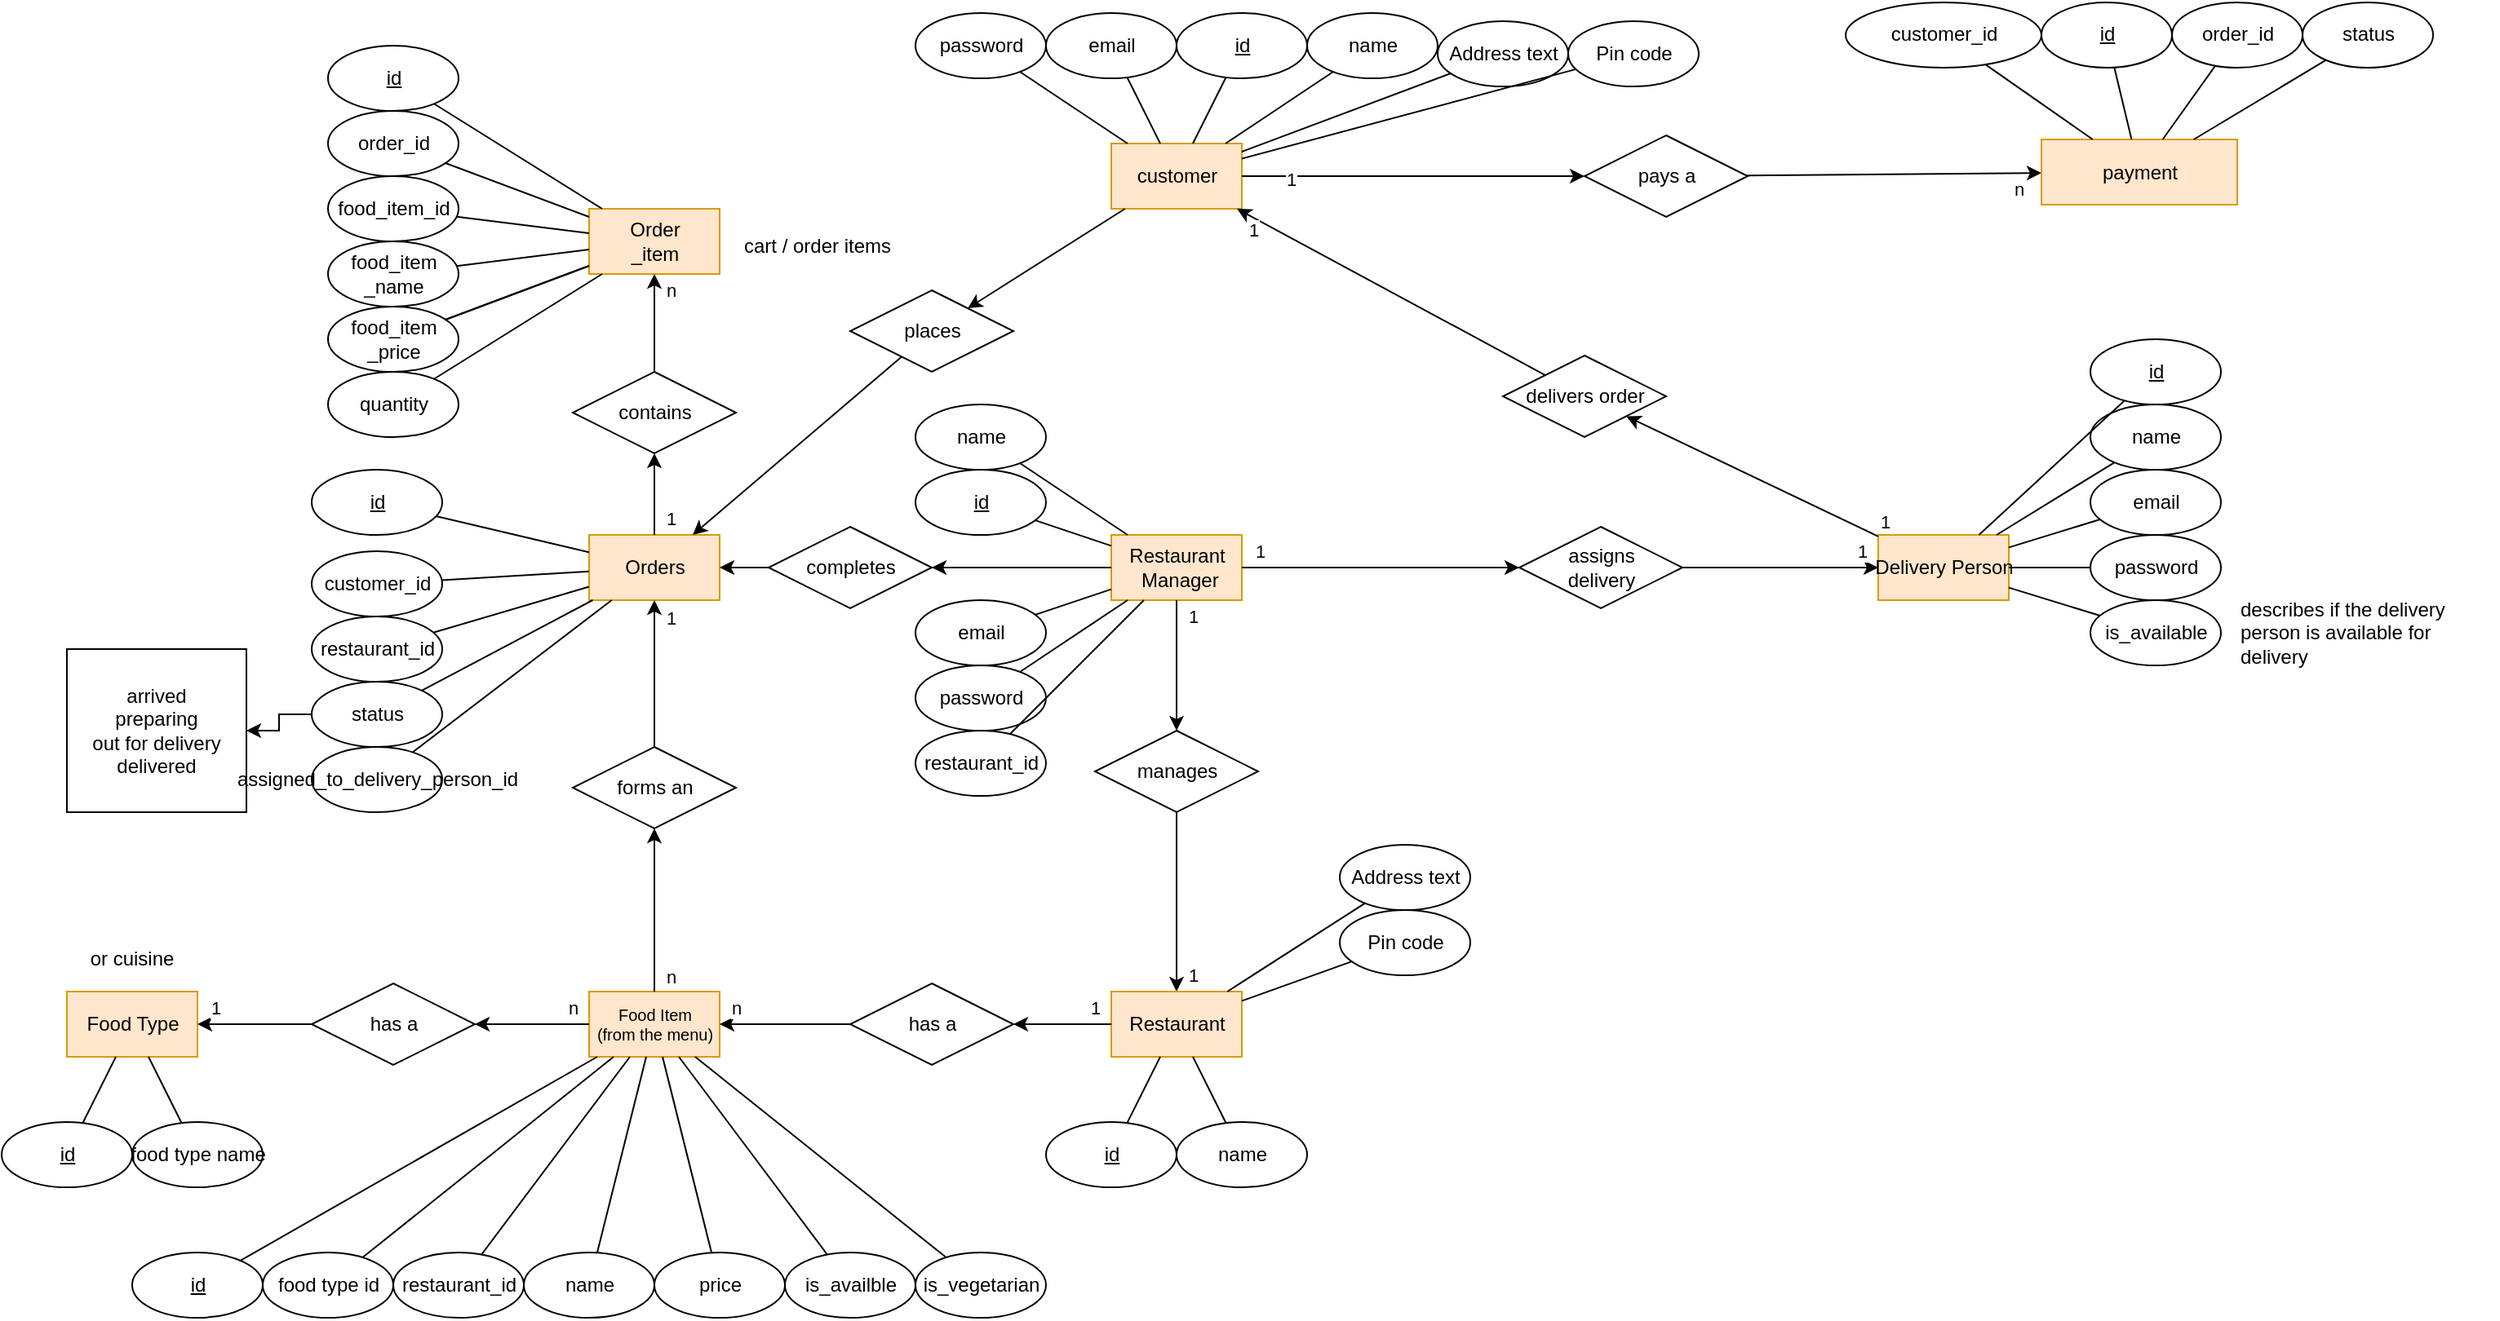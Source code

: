 <mxfile version="17.2.4" type="github">
  <diagram id="5hnL2uCHmByQ5Svbptj5" name="Page-1">
    <mxGraphModel dx="1730" dy="893" grid="1" gridSize="10" guides="1" tooltips="1" connect="1" arrows="1" fold="1" page="1" pageScale="1" pageWidth="1600" pageHeight="900" math="0" shadow="0">
      <root>
        <mxCell id="0" />
        <mxCell id="1" parent="0" />
        <mxCell id="8bzB6-q6kp3nZ_-GFyEO-1" value="customer" style="rounded=0;html=1;fillColor=#ffe6cc;strokeColor=#d79b00;" parent="1" vertex="1">
          <mxGeometry x="720" y="140" width="80" height="40" as="geometry" />
        </mxCell>
        <mxCell id="8bzB6-q6kp3nZ_-GFyEO-2" value="id" style="ellipse;html=1;fontStyle=4" parent="1" vertex="1">
          <mxGeometry x="760" y="60" width="80" height="40" as="geometry" />
        </mxCell>
        <mxCell id="8bzB6-q6kp3nZ_-GFyEO-3" value="email" style="ellipse;html=1;" parent="1" vertex="1">
          <mxGeometry x="680" y="60" width="80" height="40" as="geometry" />
        </mxCell>
        <mxCell id="8bzB6-q6kp3nZ_-GFyEO-4" value="password" style="ellipse;html=1;" parent="1" vertex="1">
          <mxGeometry x="600" y="60" width="80" height="40" as="geometry" />
        </mxCell>
        <mxCell id="8bzB6-q6kp3nZ_-GFyEO-5" value="name" style="ellipse;html=1;" parent="1" vertex="1">
          <mxGeometry x="840" y="60" width="80" height="40" as="geometry" />
        </mxCell>
        <mxCell id="8bzB6-q6kp3nZ_-GFyEO-7" value="" style="endArrow=none;html=1;rounded=0;" parent="1" source="8bzB6-q6kp3nZ_-GFyEO-4" target="8bzB6-q6kp3nZ_-GFyEO-1" edge="1">
          <mxGeometry width="50" height="50" relative="1" as="geometry">
            <mxPoint x="960" y="310" as="sourcePoint" />
            <mxPoint x="1010" y="260" as="targetPoint" />
          </mxGeometry>
        </mxCell>
        <mxCell id="8bzB6-q6kp3nZ_-GFyEO-8" value="" style="endArrow=none;html=1;rounded=0;" parent="1" source="8bzB6-q6kp3nZ_-GFyEO-3" target="8bzB6-q6kp3nZ_-GFyEO-1" edge="1">
          <mxGeometry width="50" height="50" relative="1" as="geometry">
            <mxPoint x="690" y="170" as="sourcePoint" />
            <mxPoint x="730" y="170" as="targetPoint" />
          </mxGeometry>
        </mxCell>
        <mxCell id="8bzB6-q6kp3nZ_-GFyEO-9" value="" style="endArrow=none;html=1;rounded=0;" parent="1" source="8bzB6-q6kp3nZ_-GFyEO-2" target="8bzB6-q6kp3nZ_-GFyEO-1" edge="1">
          <mxGeometry width="50" height="50" relative="1" as="geometry">
            <mxPoint x="683.538" y="140.9" as="sourcePoint" />
            <mxPoint x="730" y="156.667" as="targetPoint" />
          </mxGeometry>
        </mxCell>
        <mxCell id="8bzB6-q6kp3nZ_-GFyEO-10" value="" style="endArrow=none;html=1;rounded=0;" parent="1" source="8bzB6-q6kp3nZ_-GFyEO-5" target="8bzB6-q6kp3nZ_-GFyEO-1" edge="1">
          <mxGeometry width="50" height="50" relative="1" as="geometry">
            <mxPoint x="674.0" y="106.0" as="sourcePoint" />
            <mxPoint x="740" y="150" as="targetPoint" />
          </mxGeometry>
        </mxCell>
        <mxCell id="8bzB6-q6kp3nZ_-GFyEO-17" value="Address text" style="ellipse;html=1;align=center;" parent="1" vertex="1">
          <mxGeometry x="920" y="65" width="80" height="40" as="geometry" />
        </mxCell>
        <mxCell id="8bzB6-q6kp3nZ_-GFyEO-18" value="Pin code" style="ellipse;html=1;align=center;" parent="1" vertex="1">
          <mxGeometry x="1000" y="65" width="80" height="40" as="geometry" />
        </mxCell>
        <mxCell id="8bzB6-q6kp3nZ_-GFyEO-22" value="&lt;div&gt;Restaurant&lt;/div&gt;&amp;nbsp;Manager" style="rounded=0;html=1;fillColor=#ffe6cc;strokeColor=#d79b00;" parent="1" vertex="1">
          <mxGeometry x="720" y="380" width="80" height="40" as="geometry" />
        </mxCell>
        <mxCell id="8bzB6-q6kp3nZ_-GFyEO-23" value="Delivery Person" style="rounded=0;html=1;fillColor=#ffe6cc;strokeColor=#d79b00;" parent="1" vertex="1">
          <mxGeometry x="1190" y="380" width="80" height="40" as="geometry" />
        </mxCell>
        <mxCell id="8bzB6-q6kp3nZ_-GFyEO-24" value="" style="endArrow=classic;html=1;rounded=0;endFill=1;" parent="1" source="8bzB6-q6kp3nZ_-GFyEO-22" target="8bzB6-q6kp3nZ_-GFyEO-26" edge="1">
          <mxGeometry width="50" height="50" relative="1" as="geometry">
            <mxPoint x="800" y="350" as="sourcePoint" />
            <mxPoint x="1010" y="450" as="targetPoint" />
          </mxGeometry>
        </mxCell>
        <mxCell id="8bzB6-q6kp3nZ_-GFyEO-25" value="1" style="edgeLabel;html=1;align=center;verticalAlign=middle;resizable=0;points=[];" parent="8bzB6-q6kp3nZ_-GFyEO-24" vertex="1" connectable="0">
          <mxGeometry x="-0.973" relative="1" as="geometry">
            <mxPoint x="8" y="-10" as="offset" />
          </mxGeometry>
        </mxCell>
        <mxCell id="8bzB6-q6kp3nZ_-GFyEO-26" value="&lt;div&gt;assigns&lt;/div&gt;&lt;div&gt;delivery&lt;/div&gt;" style="shape=rhombus;perimeter=rhombusPerimeter;html=1;align=center;" parent="1" vertex="1">
          <mxGeometry x="970" y="375" width="100" height="50" as="geometry" />
        </mxCell>
        <mxCell id="8bzB6-q6kp3nZ_-GFyEO-27" value="" style="endArrow=classic;html=1;rounded=0;endFill=1;" parent="1" source="8bzB6-q6kp3nZ_-GFyEO-26" target="8bzB6-q6kp3nZ_-GFyEO-23" edge="1">
          <mxGeometry relative="1" as="geometry">
            <mxPoint x="1000" y="480" as="sourcePoint" />
            <mxPoint x="1140" y="350" as="targetPoint" />
          </mxGeometry>
        </mxCell>
        <mxCell id="8bzB6-q6kp3nZ_-GFyEO-28" value="1" style="edgeLabel;html=1;align=center;verticalAlign=middle;resizable=0;points=[];" parent="8bzB6-q6kp3nZ_-GFyEO-27" vertex="1" connectable="0">
          <mxGeometry x="0.804" relative="1" as="geometry">
            <mxPoint x="2" y="-10" as="offset" />
          </mxGeometry>
        </mxCell>
        <mxCell id="8bzB6-q6kp3nZ_-GFyEO-29" value="" style="endArrow=none;html=1;rounded=0;startArrow=classic;startFill=1;" parent="1" source="8bzB6-q6kp3nZ_-GFyEO-1" target="8bzB6-q6kp3nZ_-GFyEO-31" edge="1">
          <mxGeometry width="50" height="50" relative="1" as="geometry">
            <mxPoint x="800" y="235" as="sourcePoint" />
            <mxPoint x="1010" y="335" as="targetPoint" />
          </mxGeometry>
        </mxCell>
        <mxCell id="8bzB6-q6kp3nZ_-GFyEO-30" value="1" style="edgeLabel;html=1;align=center;verticalAlign=middle;resizable=0;points=[];" parent="8bzB6-q6kp3nZ_-GFyEO-29" vertex="1" connectable="0">
          <mxGeometry x="-0.88" relative="1" as="geometry">
            <mxPoint x="-2" y="7" as="offset" />
          </mxGeometry>
        </mxCell>
        <mxCell id="8bzB6-q6kp3nZ_-GFyEO-31" value="delivers order" style="shape=rhombus;perimeter=rhombusPerimeter;html=1;align=center;" parent="1" vertex="1">
          <mxGeometry x="960" y="270" width="100" height="50" as="geometry" />
        </mxCell>
        <mxCell id="8bzB6-q6kp3nZ_-GFyEO-32" value="" style="endArrow=none;html=1;rounded=0;startArrow=classic;startFill=1;" parent="1" source="8bzB6-q6kp3nZ_-GFyEO-31" target="8bzB6-q6kp3nZ_-GFyEO-23" edge="1">
          <mxGeometry relative="1" as="geometry">
            <mxPoint x="1000" y="395" as="sourcePoint" />
            <mxPoint x="1140" y="265" as="targetPoint" />
          </mxGeometry>
        </mxCell>
        <mxCell id="8bzB6-q6kp3nZ_-GFyEO-33" value="1" style="edgeLabel;html=1;align=center;verticalAlign=middle;resizable=0;points=[];" parent="8bzB6-q6kp3nZ_-GFyEO-32" vertex="1" connectable="0">
          <mxGeometry x="0.887" y="1" relative="1" as="geometry">
            <mxPoint x="12" y="-4" as="offset" />
          </mxGeometry>
        </mxCell>
        <mxCell id="8bzB6-q6kp3nZ_-GFyEO-34" value="id" style="ellipse;html=1;align=center;fontStyle=4" parent="1" vertex="1">
          <mxGeometry x="1320" y="260" width="80" height="40" as="geometry" />
        </mxCell>
        <mxCell id="8bzB6-q6kp3nZ_-GFyEO-35" value="name" style="ellipse;html=1;align=center;" parent="1" vertex="1">
          <mxGeometry x="1320" y="300" width="80" height="40" as="geometry" />
        </mxCell>
        <mxCell id="8bzB6-q6kp3nZ_-GFyEO-36" value="" style="endArrow=none;html=1;rounded=0;" parent="1" source="8bzB6-q6kp3nZ_-GFyEO-23" target="8bzB6-q6kp3nZ_-GFyEO-34" edge="1">
          <mxGeometry relative="1" as="geometry">
            <mxPoint x="1140" y="280" as="sourcePoint" />
            <mxPoint x="1300" y="280" as="targetPoint" />
          </mxGeometry>
        </mxCell>
        <mxCell id="8bzB6-q6kp3nZ_-GFyEO-37" value="" style="endArrow=none;html=1;rounded=0;" parent="1" source="8bzB6-q6kp3nZ_-GFyEO-23" target="8bzB6-q6kp3nZ_-GFyEO-35" edge="1">
          <mxGeometry relative="1" as="geometry">
            <mxPoint x="1280" y="393.333" as="sourcePoint" />
            <mxPoint x="1325.449" y="380.077" as="targetPoint" />
          </mxGeometry>
        </mxCell>
        <mxCell id="8bzB6-q6kp3nZ_-GFyEO-38" value="email" style="ellipse;html=1;align=center;" parent="1" vertex="1">
          <mxGeometry x="1320" y="340" width="80" height="40" as="geometry" />
        </mxCell>
        <mxCell id="8bzB6-q6kp3nZ_-GFyEO-39" value="password" style="ellipse;html=1;align=center;" parent="1" vertex="1">
          <mxGeometry x="1320" y="380" width="80" height="40" as="geometry" />
        </mxCell>
        <mxCell id="8bzB6-q6kp3nZ_-GFyEO-41" value="" style="endArrow=none;html=1;rounded=0;" parent="1" source="8bzB6-q6kp3nZ_-GFyEO-23" target="8bzB6-q6kp3nZ_-GFyEO-38" edge="1">
          <mxGeometry relative="1" as="geometry">
            <mxPoint x="1220" y="420" as="sourcePoint" />
            <mxPoint x="1380" y="420" as="targetPoint" />
          </mxGeometry>
        </mxCell>
        <mxCell id="8bzB6-q6kp3nZ_-GFyEO-42" value="" style="endArrow=none;html=1;rounded=0;" parent="1" source="8bzB6-q6kp3nZ_-GFyEO-23" target="8bzB6-q6kp3nZ_-GFyEO-39" edge="1">
          <mxGeometry relative="1" as="geometry">
            <mxPoint x="1220" y="420" as="sourcePoint" />
            <mxPoint x="1380" y="420" as="targetPoint" />
          </mxGeometry>
        </mxCell>
        <mxCell id="8bzB6-q6kp3nZ_-GFyEO-60" value="&lt;div style=&quot;font-size: 10px;&quot;&gt;Food Item&lt;/div&gt;&lt;div style=&quot;font-size: 10px;&quot;&gt;(from the menu)&lt;/div&gt;" style="rounded=0;html=1;fontSize=10;fillColor=#ffe6cc;strokeColor=#d79b00;" parent="1" vertex="1">
          <mxGeometry x="400" y="660" width="80" height="40" as="geometry" />
        </mxCell>
        <mxCell id="8bzB6-q6kp3nZ_-GFyEO-61" value="&lt;div&gt;Orders&lt;/div&gt;" style="rounded=0;html=1;fillColor=#ffe6cc;strokeColor=#d79b00;" parent="1" vertex="1">
          <mxGeometry x="400" y="380" width="80" height="40" as="geometry" />
        </mxCell>
        <mxCell id="8bzB6-q6kp3nZ_-GFyEO-62" value="" style="endArrow=none;html=1;rounded=0;startArrow=classic;startFill=1;" parent="1" source="8bzB6-q6kp3nZ_-GFyEO-80" target="8bzB6-q6kp3nZ_-GFyEO-64" edge="1">
          <mxGeometry width="50" height="50" relative="1" as="geometry">
            <mxPoint x="760" y="620" as="sourcePoint" />
            <mxPoint x="860" y="665" as="targetPoint" />
          </mxGeometry>
        </mxCell>
        <mxCell id="8bzB6-q6kp3nZ_-GFyEO-63" value="1" style="edgeLabel;html=1;align=center;verticalAlign=middle;resizable=0;points=[];" parent="8bzB6-q6kp3nZ_-GFyEO-62" vertex="1" connectable="0">
          <mxGeometry x="-0.82" relative="1" as="geometry">
            <mxPoint x="10" as="offset" />
          </mxGeometry>
        </mxCell>
        <mxCell id="8bzB6-q6kp3nZ_-GFyEO-64" value="manages" style="shape=rhombus;perimeter=rhombusPerimeter;html=1;align=center;" parent="1" vertex="1">
          <mxGeometry x="710" y="500" width="100" height="50" as="geometry" />
        </mxCell>
        <mxCell id="8bzB6-q6kp3nZ_-GFyEO-65" value="" style="endArrow=none;html=1;rounded=0;startArrow=classic;startFill=1;" parent="1" source="8bzB6-q6kp3nZ_-GFyEO-64" target="8bzB6-q6kp3nZ_-GFyEO-22" edge="1">
          <mxGeometry relative="1" as="geometry">
            <mxPoint x="750" y="695" as="sourcePoint" />
            <mxPoint x="760" y="430" as="targetPoint" />
          </mxGeometry>
        </mxCell>
        <mxCell id="8bzB6-q6kp3nZ_-GFyEO-66" value="1" style="edgeLabel;html=1;align=center;verticalAlign=middle;resizable=0;points=[];" parent="8bzB6-q6kp3nZ_-GFyEO-65" vertex="1" connectable="0">
          <mxGeometry x="0.912" relative="1" as="geometry">
            <mxPoint x="10" y="6" as="offset" />
          </mxGeometry>
        </mxCell>
        <mxCell id="8bzB6-q6kp3nZ_-GFyEO-67" value="id" style="ellipse;html=1;fontStyle=4" parent="1" vertex="1">
          <mxGeometry x="600" y="340" width="80" height="40" as="geometry" />
        </mxCell>
        <mxCell id="8bzB6-q6kp3nZ_-GFyEO-68" value="email" style="ellipse;html=1;" parent="1" vertex="1">
          <mxGeometry x="600" y="420" width="80" height="40" as="geometry" />
        </mxCell>
        <mxCell id="8bzB6-q6kp3nZ_-GFyEO-69" value="password" style="ellipse;html=1;" parent="1" vertex="1">
          <mxGeometry x="600" y="460" width="80" height="40" as="geometry" />
        </mxCell>
        <mxCell id="8bzB6-q6kp3nZ_-GFyEO-70" value="name" style="ellipse;html=1;" parent="1" vertex="1">
          <mxGeometry x="600" y="300" width="80" height="40" as="geometry" />
        </mxCell>
        <mxCell id="8bzB6-q6kp3nZ_-GFyEO-71" value="" style="endArrow=none;html=1;rounded=0;" parent="1" source="8bzB6-q6kp3nZ_-GFyEO-69" target="8bzB6-q6kp3nZ_-GFyEO-22" edge="1">
          <mxGeometry relative="1" as="geometry">
            <mxPoint x="850" y="280" as="sourcePoint" />
            <mxPoint x="1010" y="280" as="targetPoint" />
          </mxGeometry>
        </mxCell>
        <mxCell id="8bzB6-q6kp3nZ_-GFyEO-72" value="" style="endArrow=none;html=1;rounded=0;" parent="1" source="8bzB6-q6kp3nZ_-GFyEO-68" target="8bzB6-q6kp3nZ_-GFyEO-22" edge="1">
          <mxGeometry relative="1" as="geometry">
            <mxPoint x="850" y="280" as="sourcePoint" />
            <mxPoint x="1010" y="280" as="targetPoint" />
          </mxGeometry>
        </mxCell>
        <mxCell id="8bzB6-q6kp3nZ_-GFyEO-73" value="" style="endArrow=none;html=1;rounded=0;" parent="1" source="8bzB6-q6kp3nZ_-GFyEO-67" target="8bzB6-q6kp3nZ_-GFyEO-22" edge="1">
          <mxGeometry relative="1" as="geometry">
            <mxPoint x="850" y="280" as="sourcePoint" />
            <mxPoint x="1010" y="280" as="targetPoint" />
          </mxGeometry>
        </mxCell>
        <mxCell id="8bzB6-q6kp3nZ_-GFyEO-74" value="" style="endArrow=none;html=1;rounded=0;" parent="1" source="8bzB6-q6kp3nZ_-GFyEO-70" target="8bzB6-q6kp3nZ_-GFyEO-22" edge="1">
          <mxGeometry relative="1" as="geometry">
            <mxPoint x="850" y="280" as="sourcePoint" />
            <mxPoint x="1010" y="280" as="targetPoint" />
          </mxGeometry>
        </mxCell>
        <mxCell id="8bzB6-q6kp3nZ_-GFyEO-75" value="food type id" style="ellipse;html=1;align=center;" parent="1" vertex="1">
          <mxGeometry x="200" y="820" width="80" height="40" as="geometry" />
        </mxCell>
        <mxCell id="8bzB6-q6kp3nZ_-GFyEO-76" value="id" style="ellipse;html=1;align=center;fontStyle=4" parent="1" vertex="1">
          <mxGeometry x="120" y="820" width="80" height="40" as="geometry" />
        </mxCell>
        <mxCell id="8bzB6-q6kp3nZ_-GFyEO-77" value="restaurant_id" style="ellipse;html=1;" parent="1" vertex="1">
          <mxGeometry x="600" y="500" width="80" height="40" as="geometry" />
        </mxCell>
        <mxCell id="8bzB6-q6kp3nZ_-GFyEO-78" value="" style="endArrow=none;html=1;rounded=0;" parent="1" source="8bzB6-q6kp3nZ_-GFyEO-77" target="8bzB6-q6kp3nZ_-GFyEO-22" edge="1">
          <mxGeometry relative="1" as="geometry">
            <mxPoint x="580" y="490" as="sourcePoint" />
            <mxPoint x="740" y="490" as="targetPoint" />
          </mxGeometry>
        </mxCell>
        <mxCell id="8bzB6-q6kp3nZ_-GFyEO-79" value="restaurant_id" style="ellipse;html=1;align=center;" parent="1" vertex="1">
          <mxGeometry x="280" y="820" width="80" height="40" as="geometry" />
        </mxCell>
        <mxCell id="8bzB6-q6kp3nZ_-GFyEO-80" value="Restaurant" style="rounded=0;html=1;fillColor=#ffe6cc;strokeColor=#d79b00;" parent="1" vertex="1">
          <mxGeometry x="720" y="660" width="80" height="40" as="geometry" />
        </mxCell>
        <mxCell id="8bzB6-q6kp3nZ_-GFyEO-81" value="" style="endArrow=none;html=1;rounded=0;startArrow=classic;startFill=1;" parent="1" source="8bzB6-q6kp3nZ_-GFyEO-60" target="8bzB6-q6kp3nZ_-GFyEO-83" edge="1">
          <mxGeometry width="50" height="50" relative="1" as="geometry">
            <mxPoint x="900" y="690" as="sourcePoint" />
            <mxPoint x="1000" y="695" as="targetPoint" />
          </mxGeometry>
        </mxCell>
        <mxCell id="8bzB6-q6kp3nZ_-GFyEO-82" value="n" style="edgeLabel;html=1;align=center;verticalAlign=middle;resizable=0;points=[];" parent="8bzB6-q6kp3nZ_-GFyEO-81" vertex="1" connectable="0">
          <mxGeometry x="-0.88" relative="1" as="geometry">
            <mxPoint x="5" y="-10" as="offset" />
          </mxGeometry>
        </mxCell>
        <mxCell id="8bzB6-q6kp3nZ_-GFyEO-83" value="has a" style="shape=rhombus;perimeter=rhombusPerimeter;html=1;align=center;" parent="1" vertex="1">
          <mxGeometry x="560" y="655" width="100" height="50" as="geometry" />
        </mxCell>
        <mxCell id="8bzB6-q6kp3nZ_-GFyEO-84" value="" style="endArrow=none;html=1;rounded=0;startArrow=classic;startFill=1;" parent="1" source="8bzB6-q6kp3nZ_-GFyEO-83" target="8bzB6-q6kp3nZ_-GFyEO-80" edge="1">
          <mxGeometry relative="1" as="geometry">
            <mxPoint x="640" y="725" as="sourcePoint" />
            <mxPoint x="730" y="740" as="targetPoint" />
          </mxGeometry>
        </mxCell>
        <mxCell id="8bzB6-q6kp3nZ_-GFyEO-85" value="1" style="edgeLabel;html=1;align=center;verticalAlign=middle;resizable=0;points=[];" parent="8bzB6-q6kp3nZ_-GFyEO-84" vertex="1" connectable="0">
          <mxGeometry x="0.857" relative="1" as="geometry">
            <mxPoint x="-6" y="-10" as="offset" />
          </mxGeometry>
        </mxCell>
        <mxCell id="8bzB6-q6kp3nZ_-GFyEO-86" value="id" style="ellipse;html=1;align=center;fontStyle=4" parent="1" vertex="1">
          <mxGeometry x="680" y="740" width="80" height="40" as="geometry" />
        </mxCell>
        <mxCell id="8bzB6-q6kp3nZ_-GFyEO-87" value="name" style="ellipse;html=1;align=center;" parent="1" vertex="1">
          <mxGeometry x="760" y="740" width="80" height="40" as="geometry" />
        </mxCell>
        <mxCell id="8bzB6-q6kp3nZ_-GFyEO-88" value="Food Type" style="rounded=0;html=1;fillColor=#ffe6cc;strokeColor=#d79b00;" parent="1" vertex="1">
          <mxGeometry x="80" y="660" width="80" height="40" as="geometry" />
        </mxCell>
        <mxCell id="8bzB6-q6kp3nZ_-GFyEO-89" value="food type name" style="ellipse;html=1;align=center;" parent="1" vertex="1">
          <mxGeometry x="120" y="740" width="80" height="40" as="geometry" />
        </mxCell>
        <mxCell id="8bzB6-q6kp3nZ_-GFyEO-90" value="id" style="ellipse;html=1;align=center;fontStyle=4" parent="1" vertex="1">
          <mxGeometry x="40" y="740" width="80" height="40" as="geometry" />
        </mxCell>
        <mxCell id="8bzB6-q6kp3nZ_-GFyEO-91" value="" style="endArrow=none;html=1;rounded=0;" parent="1" source="8bzB6-q6kp3nZ_-GFyEO-88" target="8bzB6-q6kp3nZ_-GFyEO-90" edge="1">
          <mxGeometry relative="1" as="geometry">
            <mxPoint x="230" y="680" as="sourcePoint" />
            <mxPoint x="390" y="680" as="targetPoint" />
          </mxGeometry>
        </mxCell>
        <mxCell id="8bzB6-q6kp3nZ_-GFyEO-92" value="" style="endArrow=none;html=1;rounded=0;" parent="1" source="8bzB6-q6kp3nZ_-GFyEO-88" target="8bzB6-q6kp3nZ_-GFyEO-89" edge="1">
          <mxGeometry relative="1" as="geometry">
            <mxPoint x="230" y="680" as="sourcePoint" />
            <mxPoint x="390" y="680" as="targetPoint" />
          </mxGeometry>
        </mxCell>
        <mxCell id="8bzB6-q6kp3nZ_-GFyEO-93" value="" style="endArrow=none;html=1;rounded=0;" parent="1" source="8bzB6-q6kp3nZ_-GFyEO-86" target="8bzB6-q6kp3nZ_-GFyEO-80" edge="1">
          <mxGeometry relative="1" as="geometry">
            <mxPoint x="500" y="640" as="sourcePoint" />
            <mxPoint x="660" y="640" as="targetPoint" />
          </mxGeometry>
        </mxCell>
        <mxCell id="8bzB6-q6kp3nZ_-GFyEO-94" value="" style="endArrow=none;html=1;rounded=0;" parent="1" source="8bzB6-q6kp3nZ_-GFyEO-87" target="8bzB6-q6kp3nZ_-GFyEO-80" edge="1">
          <mxGeometry relative="1" as="geometry">
            <mxPoint x="500" y="640" as="sourcePoint" />
            <mxPoint x="660" y="640" as="targetPoint" />
          </mxGeometry>
        </mxCell>
        <mxCell id="8bzB6-q6kp3nZ_-GFyEO-95" value="name" style="ellipse;html=1;align=center;" parent="1" vertex="1">
          <mxGeometry x="360" y="820" width="80" height="40" as="geometry" />
        </mxCell>
        <mxCell id="8bzB6-q6kp3nZ_-GFyEO-96" value="price" style="ellipse;html=1;align=center;" parent="1" vertex="1">
          <mxGeometry x="440" y="820" width="80" height="40" as="geometry" />
        </mxCell>
        <mxCell id="8bzB6-q6kp3nZ_-GFyEO-97" value="is_availble" style="ellipse;html=1;align=center;" parent="1" vertex="1">
          <mxGeometry x="520" y="820" width="80" height="40" as="geometry" />
        </mxCell>
        <mxCell id="8bzB6-q6kp3nZ_-GFyEO-98" value="" style="endArrow=none;html=1;rounded=0;" parent="1" source="8bzB6-q6kp3nZ_-GFyEO-60" target="8bzB6-q6kp3nZ_-GFyEO-76" edge="1">
          <mxGeometry relative="1" as="geometry">
            <mxPoint x="440" y="770" as="sourcePoint" />
            <mxPoint x="600" y="770" as="targetPoint" />
          </mxGeometry>
        </mxCell>
        <mxCell id="8bzB6-q6kp3nZ_-GFyEO-99" value="" style="endArrow=none;html=1;rounded=0;" parent="1" source="8bzB6-q6kp3nZ_-GFyEO-60" target="8bzB6-q6kp3nZ_-GFyEO-75" edge="1">
          <mxGeometry relative="1" as="geometry">
            <mxPoint x="440" y="770" as="sourcePoint" />
            <mxPoint x="600" y="770" as="targetPoint" />
          </mxGeometry>
        </mxCell>
        <mxCell id="8bzB6-q6kp3nZ_-GFyEO-100" value="" style="endArrow=none;html=1;rounded=0;" parent="1" source="8bzB6-q6kp3nZ_-GFyEO-60" target="8bzB6-q6kp3nZ_-GFyEO-79" edge="1">
          <mxGeometry relative="1" as="geometry">
            <mxPoint x="440" y="770" as="sourcePoint" />
            <mxPoint x="600" y="770" as="targetPoint" />
          </mxGeometry>
        </mxCell>
        <mxCell id="8bzB6-q6kp3nZ_-GFyEO-101" value="" style="endArrow=none;html=1;rounded=0;" parent="1" source="8bzB6-q6kp3nZ_-GFyEO-60" target="8bzB6-q6kp3nZ_-GFyEO-95" edge="1">
          <mxGeometry relative="1" as="geometry">
            <mxPoint x="440" y="770" as="sourcePoint" />
            <mxPoint x="600" y="770" as="targetPoint" />
          </mxGeometry>
        </mxCell>
        <mxCell id="8bzB6-q6kp3nZ_-GFyEO-102" value="" style="endArrow=none;html=1;rounded=0;" parent="1" source="8bzB6-q6kp3nZ_-GFyEO-60" target="8bzB6-q6kp3nZ_-GFyEO-96" edge="1">
          <mxGeometry relative="1" as="geometry">
            <mxPoint x="440" y="770" as="sourcePoint" />
            <mxPoint x="600" y="770" as="targetPoint" />
          </mxGeometry>
        </mxCell>
        <mxCell id="8bzB6-q6kp3nZ_-GFyEO-103" value="" style="endArrow=none;html=1;rounded=0;" parent="1" source="8bzB6-q6kp3nZ_-GFyEO-60" target="8bzB6-q6kp3nZ_-GFyEO-97" edge="1">
          <mxGeometry relative="1" as="geometry">
            <mxPoint x="440" y="770" as="sourcePoint" />
            <mxPoint x="600" y="770" as="targetPoint" />
          </mxGeometry>
        </mxCell>
        <mxCell id="8bzB6-q6kp3nZ_-GFyEO-104" value="" style="endArrow=none;html=1;rounded=0;startArrow=classic;startFill=1;" parent="1" source="8bzB6-q6kp3nZ_-GFyEO-88" target="8bzB6-q6kp3nZ_-GFyEO-106" edge="1">
          <mxGeometry width="50" height="50" relative="1" as="geometry">
            <mxPoint x="170" y="680" as="sourcePoint" />
            <mxPoint x="690" y="695" as="targetPoint" />
          </mxGeometry>
        </mxCell>
        <mxCell id="8bzB6-q6kp3nZ_-GFyEO-105" value="1" style="edgeLabel;html=1;align=center;verticalAlign=middle;resizable=0;points=[];" parent="8bzB6-q6kp3nZ_-GFyEO-104" vertex="1" connectable="0">
          <mxGeometry x="-0.703" relative="1" as="geometry">
            <mxPoint y="-10" as="offset" />
          </mxGeometry>
        </mxCell>
        <mxCell id="8bzB6-q6kp3nZ_-GFyEO-106" value="has a" style="shape=rhombus;perimeter=rhombusPerimeter;html=1;align=center;" parent="1" vertex="1">
          <mxGeometry x="230" y="655" width="100" height="50" as="geometry" />
        </mxCell>
        <mxCell id="8bzB6-q6kp3nZ_-GFyEO-107" value="" style="endArrow=none;html=1;rounded=0;startArrow=classic;startFill=1;" parent="1" source="8bzB6-q6kp3nZ_-GFyEO-106" target="8bzB6-q6kp3nZ_-GFyEO-60" edge="1">
          <mxGeometry relative="1" as="geometry">
            <mxPoint x="330" y="725" as="sourcePoint" />
            <mxPoint x="410" y="680" as="targetPoint" />
          </mxGeometry>
        </mxCell>
        <mxCell id="8bzB6-q6kp3nZ_-GFyEO-108" value="n" style="edgeLabel;html=1;align=center;verticalAlign=middle;resizable=0;points=[];" parent="8bzB6-q6kp3nZ_-GFyEO-107" vertex="1" connectable="0">
          <mxGeometry x="0.918" relative="1" as="geometry">
            <mxPoint x="-7" y="-10" as="offset" />
          </mxGeometry>
        </mxCell>
        <mxCell id="8bzB6-q6kp3nZ_-GFyEO-109" value="" style="endArrow=none;html=1;rounded=0;startArrow=classic;startFill=1;" parent="1" source="8bzB6-q6kp3nZ_-GFyEO-61" target="8bzB6-q6kp3nZ_-GFyEO-111" edge="1">
          <mxGeometry width="50" height="50" relative="1" as="geometry">
            <mxPoint x="310" y="525" as="sourcePoint" />
            <mxPoint x="823" y="540" as="targetPoint" />
          </mxGeometry>
        </mxCell>
        <mxCell id="8bzB6-q6kp3nZ_-GFyEO-110" value="1" style="edgeLabel;html=1;align=center;verticalAlign=middle;resizable=0;points=[];" parent="8bzB6-q6kp3nZ_-GFyEO-109" vertex="1" connectable="0">
          <mxGeometry x="-0.815" y="-1" relative="1" as="geometry">
            <mxPoint x="11" y="2" as="offset" />
          </mxGeometry>
        </mxCell>
        <mxCell id="8bzB6-q6kp3nZ_-GFyEO-111" value="forms an" style="shape=rhombus;perimeter=rhombusPerimeter;html=1;align=center;" parent="1" vertex="1">
          <mxGeometry x="390" y="510" width="100" height="50" as="geometry" />
        </mxCell>
        <mxCell id="8bzB6-q6kp3nZ_-GFyEO-112" value="" style="endArrow=none;html=1;rounded=0;startArrow=classic;startFill=1;" parent="1" source="8bzB6-q6kp3nZ_-GFyEO-111" target="8bzB6-q6kp3nZ_-GFyEO-60" edge="1">
          <mxGeometry relative="1" as="geometry">
            <mxPoint x="463" y="570" as="sourcePoint" />
            <mxPoint x="500" y="620" as="targetPoint" />
          </mxGeometry>
        </mxCell>
        <mxCell id="8bzB6-q6kp3nZ_-GFyEO-113" value="n" style="edgeLabel;html=1;align=center;verticalAlign=middle;resizable=0;points=[];" parent="8bzB6-q6kp3nZ_-GFyEO-112" vertex="1" connectable="0">
          <mxGeometry x="0.925" relative="1" as="geometry">
            <mxPoint x="10" y="-6" as="offset" />
          </mxGeometry>
        </mxCell>
        <mxCell id="8bzB6-q6kp3nZ_-GFyEO-114" value="id" style="ellipse;html=1;fontStyle=4" parent="1" vertex="1">
          <mxGeometry x="230" y="340" width="80" height="40" as="geometry" />
        </mxCell>
        <mxCell id="8bzB6-q6kp3nZ_-GFyEO-116" value="" style="endArrow=none;html=1;rounded=0;" parent="1" source="8bzB6-q6kp3nZ_-GFyEO-114" target="8bzB6-q6kp3nZ_-GFyEO-61" edge="1">
          <mxGeometry relative="1" as="geometry">
            <mxPoint x="390" y="440" as="sourcePoint" />
            <mxPoint x="550" y="440" as="targetPoint" />
          </mxGeometry>
        </mxCell>
        <mxCell id="8bzB6-q6kp3nZ_-GFyEO-118" value="&lt;div&gt;Order&lt;/div&gt;_item" style="rounded=0;html=1;fillColor=#ffe6cc;strokeColor=#d79b00;" parent="1" vertex="1">
          <mxGeometry x="400" y="180" width="80" height="40" as="geometry" />
        </mxCell>
        <mxCell id="8bzB6-q6kp3nZ_-GFyEO-119" value="food_item_id" style="ellipse;html=1;" parent="1" vertex="1">
          <mxGeometry x="240" y="160" width="80" height="40" as="geometry" />
        </mxCell>
        <mxCell id="8bzB6-q6kp3nZ_-GFyEO-120" value="&lt;div&gt;food_item&lt;/div&gt;&lt;div&gt;_name&lt;/div&gt;" style="ellipse;html=1;" parent="1" vertex="1">
          <mxGeometry x="240" y="200" width="80" height="40" as="geometry" />
        </mxCell>
        <mxCell id="8bzB6-q6kp3nZ_-GFyEO-121" value="&lt;div&gt;food_item&lt;/div&gt;&lt;div&gt;_price&lt;br&gt;&lt;/div&gt;" style="ellipse;html=1;" parent="1" vertex="1">
          <mxGeometry x="240" y="240" width="80" height="40" as="geometry" />
        </mxCell>
        <mxCell id="8bzB6-q6kp3nZ_-GFyEO-122" value="" style="endArrow=none;html=1;rounded=0;" parent="1" source="8bzB6-q6kp3nZ_-GFyEO-119" target="8bzB6-q6kp3nZ_-GFyEO-118" edge="1">
          <mxGeometry relative="1" as="geometry">
            <mxPoint x="520" y="330" as="sourcePoint" />
            <mxPoint x="680" y="330" as="targetPoint" />
          </mxGeometry>
        </mxCell>
        <mxCell id="8bzB6-q6kp3nZ_-GFyEO-123" value="" style="endArrow=none;html=1;rounded=0;" parent="1" source="8bzB6-q6kp3nZ_-GFyEO-120" target="8bzB6-q6kp3nZ_-GFyEO-118" edge="1">
          <mxGeometry relative="1" as="geometry">
            <mxPoint x="520" y="330" as="sourcePoint" />
            <mxPoint x="680" y="330" as="targetPoint" />
          </mxGeometry>
        </mxCell>
        <mxCell id="8bzB6-q6kp3nZ_-GFyEO-124" value="order_id" style="ellipse;html=1;" parent="1" vertex="1">
          <mxGeometry x="240" y="120" width="80" height="40" as="geometry" />
        </mxCell>
        <mxCell id="8bzB6-q6kp3nZ_-GFyEO-126" value="" style="endArrow=none;html=1;rounded=0;" parent="1" source="8bzB6-q6kp3nZ_-GFyEO-121" target="8bzB6-q6kp3nZ_-GFyEO-118" edge="1">
          <mxGeometry relative="1" as="geometry">
            <mxPoint x="520" y="330" as="sourcePoint" />
            <mxPoint x="680" y="330" as="targetPoint" />
          </mxGeometry>
        </mxCell>
        <mxCell id="8bzB6-q6kp3nZ_-GFyEO-127" value="" style="endArrow=none;html=1;rounded=0;" parent="1" source="8bzB6-q6kp3nZ_-GFyEO-121" target="8bzB6-q6kp3nZ_-GFyEO-118" edge="1">
          <mxGeometry relative="1" as="geometry">
            <mxPoint x="304.376" y="282.159" as="sourcePoint" />
            <mxPoint x="680" y="330" as="targetPoint" />
          </mxGeometry>
        </mxCell>
        <mxCell id="8bzB6-q6kp3nZ_-GFyEO-128" value="" style="endArrow=none;html=1;rounded=0;" parent="1" source="8bzB6-q6kp3nZ_-GFyEO-124" target="8bzB6-q6kp3nZ_-GFyEO-118" edge="1">
          <mxGeometry relative="1" as="geometry">
            <mxPoint x="520" y="330" as="sourcePoint" />
            <mxPoint x="680" y="330" as="targetPoint" />
          </mxGeometry>
        </mxCell>
        <mxCell id="8bzB6-q6kp3nZ_-GFyEO-129" value="" style="endArrow=none;html=1;rounded=0;startArrow=classic;startFill=1;" parent="1" source="8bzB6-q6kp3nZ_-GFyEO-118" target="8bzB6-q6kp3nZ_-GFyEO-131" edge="1">
          <mxGeometry width="50" height="50" relative="1" as="geometry">
            <mxPoint x="540" y="180" as="sourcePoint" />
            <mxPoint x="923" y="300" as="targetPoint" />
          </mxGeometry>
        </mxCell>
        <mxCell id="8bzB6-q6kp3nZ_-GFyEO-130" value="n" style="edgeLabel;html=1;align=center;verticalAlign=middle;resizable=0;points=[];" parent="8bzB6-q6kp3nZ_-GFyEO-129" vertex="1" connectable="0">
          <mxGeometry x="-0.817" relative="1" as="geometry">
            <mxPoint x="10" y="4" as="offset" />
          </mxGeometry>
        </mxCell>
        <mxCell id="8bzB6-q6kp3nZ_-GFyEO-131" value="contains" style="shape=rhombus;perimeter=rhombusPerimeter;html=1;align=center;" parent="1" vertex="1">
          <mxGeometry x="390" y="280" width="100" height="50" as="geometry" />
        </mxCell>
        <mxCell id="8bzB6-q6kp3nZ_-GFyEO-132" value="" style="endArrow=none;html=1;rounded=0;startArrow=classic;startFill=1;" parent="1" source="8bzB6-q6kp3nZ_-GFyEO-131" target="8bzB6-q6kp3nZ_-GFyEO-61" edge="1">
          <mxGeometry relative="1" as="geometry">
            <mxPoint x="563" y="330" as="sourcePoint" />
            <mxPoint x="540" y="420" as="targetPoint" />
          </mxGeometry>
        </mxCell>
        <mxCell id="8bzB6-q6kp3nZ_-GFyEO-133" value="1" style="edgeLabel;html=1;align=center;verticalAlign=middle;resizable=0;points=[];" parent="8bzB6-q6kp3nZ_-GFyEO-132" vertex="1" connectable="0">
          <mxGeometry x="0.871" relative="1" as="geometry">
            <mxPoint x="10" y="-7" as="offset" />
          </mxGeometry>
        </mxCell>
        <mxCell id="8bzB6-q6kp3nZ_-GFyEO-134" value="customer_id" style="ellipse;html=1;" parent="1" vertex="1">
          <mxGeometry x="230" y="390" width="80" height="40" as="geometry" />
        </mxCell>
        <mxCell id="8bzB6-q6kp3nZ_-GFyEO-135" value="" style="endArrow=none;html=1;rounded=0;" parent="1" source="8bzB6-q6kp3nZ_-GFyEO-134" target="8bzB6-q6kp3nZ_-GFyEO-61" edge="1">
          <mxGeometry relative="1" as="geometry">
            <mxPoint x="430" y="380" as="sourcePoint" />
            <mxPoint x="590" y="380" as="targetPoint" />
          </mxGeometry>
        </mxCell>
        <mxCell id="8bzB6-q6kp3nZ_-GFyEO-136" value="" style="endArrow=none;html=1;rounded=0;startArrow=classic;startFill=1;" parent="1" source="8bzB6-q6kp3nZ_-GFyEO-61" target="8bzB6-q6kp3nZ_-GFyEO-137" edge="1">
          <mxGeometry width="50" height="50" relative="1" as="geometry">
            <mxPoint x="560" y="310" as="sourcePoint" />
            <mxPoint x="1043" y="390" as="targetPoint" />
          </mxGeometry>
        </mxCell>
        <mxCell id="8bzB6-q6kp3nZ_-GFyEO-137" value="completes" style="shape=rhombus;perimeter=rhombusPerimeter;html=1;align=center;" parent="1" vertex="1">
          <mxGeometry x="510" y="375" width="100" height="50" as="geometry" />
        </mxCell>
        <mxCell id="8bzB6-q6kp3nZ_-GFyEO-138" value="" style="endArrow=none;html=1;rounded=0;startArrow=classic;startFill=1;" parent="1" source="8bzB6-q6kp3nZ_-GFyEO-137" target="8bzB6-q6kp3nZ_-GFyEO-22" edge="1">
          <mxGeometry relative="1" as="geometry">
            <mxPoint x="683" y="420" as="sourcePoint" />
            <mxPoint x="560" y="470" as="targetPoint" />
          </mxGeometry>
        </mxCell>
        <mxCell id="8bzB6-q6kp3nZ_-GFyEO-139" value="" style="endArrow=none;html=1;rounded=0;startArrow=classic;startFill=1;" parent="1" source="8bzB6-q6kp3nZ_-GFyEO-61" target="8bzB6-q6kp3nZ_-GFyEO-140" edge="1">
          <mxGeometry width="50" height="50" relative="1" as="geometry">
            <mxPoint x="530" y="180" as="sourcePoint" />
            <mxPoint x="1013" y="260" as="targetPoint" />
          </mxGeometry>
        </mxCell>
        <mxCell id="8bzB6-q6kp3nZ_-GFyEO-140" value="places" style="shape=rhombus;perimeter=rhombusPerimeter;html=1;align=center;" parent="1" vertex="1">
          <mxGeometry x="560" y="230" width="100" height="50" as="geometry" />
        </mxCell>
        <mxCell id="8bzB6-q6kp3nZ_-GFyEO-141" value="" style="endArrow=none;html=1;rounded=0;startArrow=classic;startFill=1;" parent="1" source="8bzB6-q6kp3nZ_-GFyEO-140" target="8bzB6-q6kp3nZ_-GFyEO-1" edge="1">
          <mxGeometry relative="1" as="geometry">
            <mxPoint x="653" y="290" as="sourcePoint" />
            <mxPoint x="530" y="340" as="targetPoint" />
          </mxGeometry>
        </mxCell>
        <mxCell id="8bzB6-q6kp3nZ_-GFyEO-142" style="edgeStyle=orthogonalEdgeStyle;rounded=0;orthogonalLoop=1;jettySize=auto;html=1;" parent="1" source="8bzB6-q6kp3nZ_-GFyEO-143" target="8bzB6-q6kp3nZ_-GFyEO-224" edge="1">
          <mxGeometry relative="1" as="geometry">
            <mxPoint x="190" y="470.034" as="targetPoint" />
          </mxGeometry>
        </mxCell>
        <mxCell id="8bzB6-q6kp3nZ_-GFyEO-143" value="status" style="ellipse;html=1;" parent="1" vertex="1">
          <mxGeometry x="230" y="470" width="80" height="40" as="geometry" />
        </mxCell>
        <mxCell id="8bzB6-q6kp3nZ_-GFyEO-144" value="" style="endArrow=none;html=1;rounded=0;" parent="1" source="8bzB6-q6kp3nZ_-GFyEO-143" target="8bzB6-q6kp3nZ_-GFyEO-61" edge="1">
          <mxGeometry relative="1" as="geometry">
            <mxPoint x="490" y="450" as="sourcePoint" />
            <mxPoint x="650" y="450" as="targetPoint" />
          </mxGeometry>
        </mxCell>
        <mxCell id="8bzB6-q6kp3nZ_-GFyEO-147" value="id" style="ellipse;html=1;fontStyle=4" parent="1" vertex="1">
          <mxGeometry x="240" y="80" width="80" height="40" as="geometry" />
        </mxCell>
        <mxCell id="8bzB6-q6kp3nZ_-GFyEO-148" value="" style="endArrow=none;html=1;rounded=0;" parent="1" source="8bzB6-q6kp3nZ_-GFyEO-147" target="8bzB6-q6kp3nZ_-GFyEO-118" edge="1">
          <mxGeometry relative="1" as="geometry">
            <mxPoint x="322" y="162" as="sourcePoint" />
            <mxPoint x="410" y="195" as="targetPoint" />
          </mxGeometry>
        </mxCell>
        <mxCell id="8bzB6-q6kp3nZ_-GFyEO-149" value="cart / order items" style="text;html=1;strokeColor=none;fillColor=none;align=center;verticalAlign=middle;whiteSpace=wrap;rounded=0;" parent="1" vertex="1">
          <mxGeometry x="490" y="187.5" width="100" height="30" as="geometry" />
        </mxCell>
        <mxCell id="8bzB6-q6kp3nZ_-GFyEO-163" value="is_available" style="ellipse;html=1;align=center;" parent="1" vertex="1">
          <mxGeometry x="1320" y="420" width="80" height="40" as="geometry" />
        </mxCell>
        <mxCell id="8bzB6-q6kp3nZ_-GFyEO-174" value="" style="endArrow=classic;html=1;rounded=0;endFill=1;" parent="1" source="8bzB6-q6kp3nZ_-GFyEO-1" target="8bzB6-q6kp3nZ_-GFyEO-176" edge="1">
          <mxGeometry width="50" height="50" relative="1" as="geometry">
            <mxPoint x="940" y="25" as="sourcePoint" />
            <mxPoint x="1150" y="125" as="targetPoint" />
          </mxGeometry>
        </mxCell>
        <mxCell id="8bzB6-q6kp3nZ_-GFyEO-175" value="1" style="edgeLabel;html=1;align=center;verticalAlign=middle;resizable=0;points=[];" parent="8bzB6-q6kp3nZ_-GFyEO-174" vertex="1" connectable="0">
          <mxGeometry x="-0.949" relative="1" as="geometry">
            <mxPoint x="24" y="2" as="offset" />
          </mxGeometry>
        </mxCell>
        <mxCell id="8bzB6-q6kp3nZ_-GFyEO-176" value="pays a" style="shape=rhombus;perimeter=rhombusPerimeter;html=1;align=center;" parent="1" vertex="1">
          <mxGeometry x="1010" y="135" width="100" height="50" as="geometry" />
        </mxCell>
        <mxCell id="8bzB6-q6kp3nZ_-GFyEO-177" value="" style="endArrow=classic;html=1;rounded=0;endFill=1;" parent="1" source="8bzB6-q6kp3nZ_-GFyEO-176" target="8bzB6-q6kp3nZ_-GFyEO-179" edge="1">
          <mxGeometry relative="1" as="geometry">
            <mxPoint x="1140" y="155" as="sourcePoint" />
            <mxPoint x="1240" y="20" as="targetPoint" />
          </mxGeometry>
        </mxCell>
        <mxCell id="8bzB6-q6kp3nZ_-GFyEO-178" value="n" style="edgeLabel;html=1;align=center;verticalAlign=middle;resizable=0;points=[];" parent="8bzB6-q6kp3nZ_-GFyEO-177" vertex="1" connectable="0">
          <mxGeometry x="0.908" y="-1" relative="1" as="geometry">
            <mxPoint x="-6" y="9" as="offset" />
          </mxGeometry>
        </mxCell>
        <mxCell id="8bzB6-q6kp3nZ_-GFyEO-179" value="payment" style="rounded=0;html=1;fillColor=#ffe6cc;strokeColor=#d79b00;" parent="1" vertex="1">
          <mxGeometry x="1290" y="137.5" width="120" height="40" as="geometry" />
        </mxCell>
        <mxCell id="8bzB6-q6kp3nZ_-GFyEO-180" value="order_id" style="ellipse;html=1;align=center;" parent="1" vertex="1">
          <mxGeometry x="1370" y="53.48" width="80" height="40" as="geometry" />
        </mxCell>
        <mxCell id="8bzB6-q6kp3nZ_-GFyEO-181" value="id" style="ellipse;html=1;align=center;fontStyle=4" parent="1" vertex="1">
          <mxGeometry x="1290" y="53.48" width="80" height="40" as="geometry" />
        </mxCell>
        <mxCell id="8bzB6-q6kp3nZ_-GFyEO-182" value="" style="endArrow=none;html=1;rounded=0;" parent="1" source="8bzB6-q6kp3nZ_-GFyEO-181" target="8bzB6-q6kp3nZ_-GFyEO-179" edge="1">
          <mxGeometry width="50" height="50" relative="1" as="geometry">
            <mxPoint x="1180" y="163.48" as="sourcePoint" />
            <mxPoint x="1230" y="113.48" as="targetPoint" />
          </mxGeometry>
        </mxCell>
        <mxCell id="8bzB6-q6kp3nZ_-GFyEO-183" value="" style="endArrow=none;html=1;rounded=0;" parent="1" source="8bzB6-q6kp3nZ_-GFyEO-179" target="8bzB6-q6kp3nZ_-GFyEO-180" edge="1">
          <mxGeometry width="50" height="50" relative="1" as="geometry">
            <mxPoint x="1190" y="173.48" as="sourcePoint" />
            <mxPoint x="1340" y="53.48" as="targetPoint" />
          </mxGeometry>
        </mxCell>
        <mxCell id="8bzB6-q6kp3nZ_-GFyEO-203" value="or cuisine" style="text;html=1;strokeColor=none;fillColor=none;align=center;verticalAlign=middle;whiteSpace=wrap;rounded=0;" parent="1" vertex="1">
          <mxGeometry x="90" y="625" width="60" height="30" as="geometry" />
        </mxCell>
        <mxCell id="8bzB6-q6kp3nZ_-GFyEO-204" value="is_vegetarian" style="ellipse;html=1;align=center;" parent="1" vertex="1">
          <mxGeometry x="600" y="820" width="80" height="40" as="geometry" />
        </mxCell>
        <mxCell id="8bzB6-q6kp3nZ_-GFyEO-205" value="" style="endArrow=none;html=1;rounded=0;" parent="1" source="8bzB6-q6kp3nZ_-GFyEO-60" target="8bzB6-q6kp3nZ_-GFyEO-204" edge="1">
          <mxGeometry relative="1" as="geometry">
            <mxPoint x="490" y="710" as="sourcePoint" />
            <mxPoint x="741.716" y="835.858" as="targetPoint" />
          </mxGeometry>
        </mxCell>
        <mxCell id="8bzB6-q6kp3nZ_-GFyEO-206" value="" style="endArrow=none;html=1;rounded=0;" parent="1" source="8bzB6-q6kp3nZ_-GFyEO-23" target="8bzB6-q6kp3nZ_-GFyEO-163" edge="1">
          <mxGeometry relative="1" as="geometry">
            <mxPoint x="1280.0" y="428.462" as="sourcePoint" />
            <mxPoint x="1340.608" y="456.434" as="targetPoint" />
          </mxGeometry>
        </mxCell>
        <mxCell id="8bzB6-q6kp3nZ_-GFyEO-207" value="describes if the delivery person is available for delivery" style="text;html=1;strokeColor=none;fillColor=none;align=left;verticalAlign=middle;whiteSpace=wrap;rounded=0;" parent="1" vertex="1">
          <mxGeometry x="1410" y="425" width="160" height="30" as="geometry" />
        </mxCell>
        <mxCell id="8bzB6-q6kp3nZ_-GFyEO-215" value="restaurant_id" style="ellipse;html=1;" parent="1" vertex="1">
          <mxGeometry x="230" y="430" width="80" height="40" as="geometry" />
        </mxCell>
        <mxCell id="8bzB6-q6kp3nZ_-GFyEO-216" value="" style="endArrow=none;html=1;rounded=0;" parent="1" source="8bzB6-q6kp3nZ_-GFyEO-215" target="8bzB6-q6kp3nZ_-GFyEO-61" edge="1">
          <mxGeometry width="50" height="50" relative="1" as="geometry">
            <mxPoint x="470" y="590" as="sourcePoint" />
            <mxPoint x="520" y="540" as="targetPoint" />
          </mxGeometry>
        </mxCell>
        <mxCell id="8bzB6-q6kp3nZ_-GFyEO-221" value="status" style="ellipse;html=1;align=center;" parent="1" vertex="1">
          <mxGeometry x="1450" y="53.48" width="80" height="40" as="geometry" />
        </mxCell>
        <mxCell id="8bzB6-q6kp3nZ_-GFyEO-222" value="customer_id" style="ellipse;html=1;align=center;fontStyle=0" parent="1" vertex="1">
          <mxGeometry x="1170" y="53.48" width="120" height="40" as="geometry" />
        </mxCell>
        <mxCell id="8bzB6-q6kp3nZ_-GFyEO-223" value="" style="endArrow=none;html=1;rounded=0;" parent="1" source="8bzB6-q6kp3nZ_-GFyEO-222" target="8bzB6-q6kp3nZ_-GFyEO-179" edge="1">
          <mxGeometry width="50" height="50" relative="1" as="geometry">
            <mxPoint x="1248.296" y="145.347" as="sourcePoint" />
            <mxPoint x="1300" y="158.48" as="targetPoint" />
          </mxGeometry>
        </mxCell>
        <mxCell id="8bzB6-q6kp3nZ_-GFyEO-224" value="&lt;div&gt;arrived&lt;/div&gt;&lt;div&gt;preparing&lt;/div&gt;&lt;div&gt;out for delivery&lt;/div&gt;&lt;div&gt;delivered&lt;br&gt;&lt;/div&gt;" style="text;html=1;strokeColor=default;fillColor=none;align=center;verticalAlign=middle;whiteSpace=wrap;rounded=0;" parent="1" vertex="1">
          <mxGeometry x="80" y="450" width="110" height="100" as="geometry" />
        </mxCell>
        <mxCell id="8bzB6-q6kp3nZ_-GFyEO-225" value="assigned_to_delivery_person_id" style="ellipse;html=1;" parent="1" vertex="1">
          <mxGeometry x="230" y="510" width="80" height="40" as="geometry" />
        </mxCell>
        <mxCell id="8bzB6-q6kp3nZ_-GFyEO-227" value="" style="endArrow=none;html=1;rounded=0;" parent="1" source="8bzB6-q6kp3nZ_-GFyEO-225" target="8bzB6-q6kp3nZ_-GFyEO-61" edge="1">
          <mxGeometry width="50" height="50" relative="1" as="geometry">
            <mxPoint x="350" y="520" as="sourcePoint" />
            <mxPoint x="400" y="470" as="targetPoint" />
          </mxGeometry>
        </mxCell>
        <mxCell id="8bzB6-q6kp3nZ_-GFyEO-245" value="Address text" style="ellipse;html=1;align=center;" parent="1" vertex="1">
          <mxGeometry x="860" y="570" width="80" height="40" as="geometry" />
        </mxCell>
        <mxCell id="8bzB6-q6kp3nZ_-GFyEO-246" value="Pin code" style="ellipse;html=1;align=center;" parent="1" vertex="1">
          <mxGeometry x="860" y="610" width="80" height="40" as="geometry" />
        </mxCell>
        <mxCell id="8bzB6-q6kp3nZ_-GFyEO-249" value="" style="endArrow=none;html=1;rounded=0;" parent="1" source="8bzB6-q6kp3nZ_-GFyEO-245" target="8bzB6-q6kp3nZ_-GFyEO-80" edge="1">
          <mxGeometry relative="1" as="geometry">
            <mxPoint x="833.776" y="481.719" as="sourcePoint" />
            <mxPoint x="787.778" y="430" as="targetPoint" />
          </mxGeometry>
        </mxCell>
        <mxCell id="8bzB6-q6kp3nZ_-GFyEO-250" value="" style="endArrow=none;html=1;rounded=0;" parent="1" source="8bzB6-q6kp3nZ_-GFyEO-246" target="8bzB6-q6kp3nZ_-GFyEO-80" edge="1">
          <mxGeometry relative="1" as="geometry">
            <mxPoint x="888.536" y="596.877" as="sourcePoint" />
            <mxPoint x="795.455" y="670" as="targetPoint" />
          </mxGeometry>
        </mxCell>
        <mxCell id="8bzB6-q6kp3nZ_-GFyEO-254" value="" style="endArrow=none;html=1;rounded=0;" parent="1" source="8bzB6-q6kp3nZ_-GFyEO-179" target="8bzB6-q6kp3nZ_-GFyEO-221" edge="1">
          <mxGeometry width="50" height="50" relative="1" as="geometry">
            <mxPoint x="1530" y="153.48" as="sourcePoint" />
            <mxPoint x="1500" y="13.48" as="targetPoint" />
          </mxGeometry>
        </mxCell>
        <mxCell id="8bzB6-q6kp3nZ_-GFyEO-255" value="" style="endArrow=none;html=1;rounded=0;" parent="1" source="8bzB6-q6kp3nZ_-GFyEO-1" target="8bzB6-q6kp3nZ_-GFyEO-17" edge="1">
          <mxGeometry width="50" height="50" relative="1" as="geometry">
            <mxPoint x="1040" y="100" as="sourcePoint" />
            <mxPoint x="1090" y="50" as="targetPoint" />
          </mxGeometry>
        </mxCell>
        <mxCell id="8bzB6-q6kp3nZ_-GFyEO-256" value="" style="endArrow=none;html=1;rounded=0;" parent="1" source="8bzB6-q6kp3nZ_-GFyEO-1" target="8bzB6-q6kp3nZ_-GFyEO-18" edge="1">
          <mxGeometry width="50" height="50" relative="1" as="geometry">
            <mxPoint x="810" y="167.754" as="sourcePoint" />
            <mxPoint x="910.227" y="162.128" as="targetPoint" />
          </mxGeometry>
        </mxCell>
        <mxCell id="3JAHwD89ZmJHk6c_j0EE-1" value="quantity" style="ellipse;html=1;" parent="1" vertex="1">
          <mxGeometry x="240" y="280" width="80" height="40" as="geometry" />
        </mxCell>
        <mxCell id="3JAHwD89ZmJHk6c_j0EE-2" value="" style="endArrow=none;html=1;rounded=0;" parent="1" source="3JAHwD89ZmJHk6c_j0EE-1" target="8bzB6-q6kp3nZ_-GFyEO-118" edge="1">
          <mxGeometry relative="1" as="geometry">
            <mxPoint x="322.202" y="258.136" as="sourcePoint" />
            <mxPoint x="410" y="225" as="targetPoint" />
          </mxGeometry>
        </mxCell>
      </root>
    </mxGraphModel>
  </diagram>
</mxfile>
